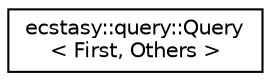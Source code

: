 digraph "Graphical Class Hierarchy"
{
 // LATEX_PDF_SIZE
  edge [fontname="Helvetica",fontsize="10",labelfontname="Helvetica",labelfontsize="10"];
  node [fontname="Helvetica",fontsize="10",shape=record];
  rankdir="LR";
  Node0 [label="ecstasy::query::Query\l\< First, Others \>",height=0.2,width=0.4,color="black", fillcolor="white", style="filled",URL="$classecstasy_1_1query_1_1_query.html",tooltip="Query components from multiple storage following logical rules."];
}
